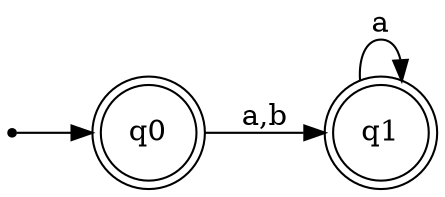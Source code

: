 digraph finite_state_machine {
    rankdir=LR;
    size="8,5"

    node [shape = point]; p
    node [shape = doublecircle]; q0;
    node [shape = doublecircle]; q1;

    p  -> q0;
    q0 -> q1 [ label = "a,b" ];
    q1 -> q1 [ label = "a" ];
}

